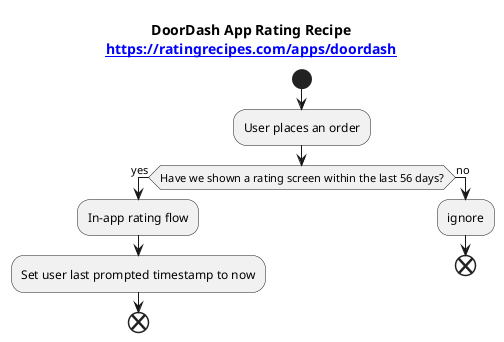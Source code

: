 @startuml

title DoorDash App Rating Recipe\n[[https://ratingrecipes.com/apps/doordash]]

start

:User places an order;
if (Have we shown a rating screen within the last 56 days?) then (yes)
    :In-app rating flow;
    :Set user last prompted timestamp to now;
    end
else (no)
    :ignore;
    end
endif

@enduml